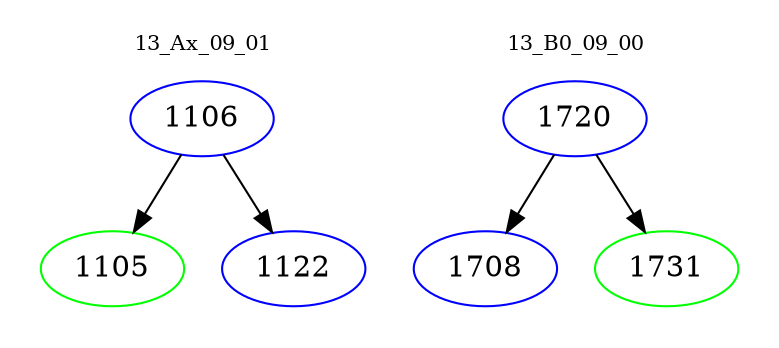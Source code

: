 digraph{
subgraph cluster_0 {
color = white
label = "13_Ax_09_01";
fontsize=10;
T0_1106 [label="1106", color="blue"]
T0_1106 -> T0_1105 [color="black"]
T0_1105 [label="1105", color="green"]
T0_1106 -> T0_1122 [color="black"]
T0_1122 [label="1122", color="blue"]
}
subgraph cluster_1 {
color = white
label = "13_B0_09_00";
fontsize=10;
T1_1720 [label="1720", color="blue"]
T1_1720 -> T1_1708 [color="black"]
T1_1708 [label="1708", color="blue"]
T1_1720 -> T1_1731 [color="black"]
T1_1731 [label="1731", color="green"]
}
}
